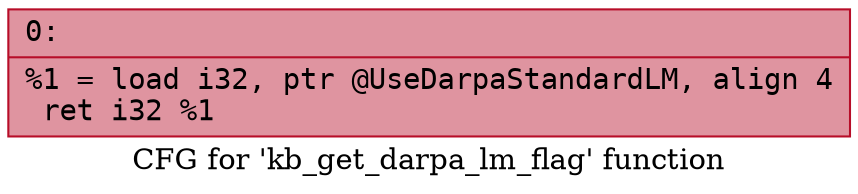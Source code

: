 digraph "CFG for 'kb_get_darpa_lm_flag' function" {
	label="CFG for 'kb_get_darpa_lm_flag' function";

	Node0x600002a8c960 [shape=record,color="#b70d28ff", style=filled, fillcolor="#b70d2870" fontname="Courier",label="{0:\l|  %1 = load i32, ptr @UseDarpaStandardLM, align 4\l  ret i32 %1\l}"];
}
